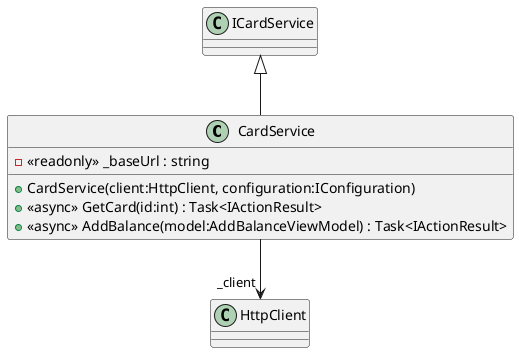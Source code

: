 @startuml
class CardService {
    - <<readonly>> _baseUrl : string
    + CardService(client:HttpClient, configuration:IConfiguration)
    + <<async>> GetCard(id:int) : Task<IActionResult>
    + <<async>> AddBalance(model:AddBalanceViewModel) : Task<IActionResult>
}
ICardService <|-- CardService
CardService --> "_client" HttpClient
@enduml
